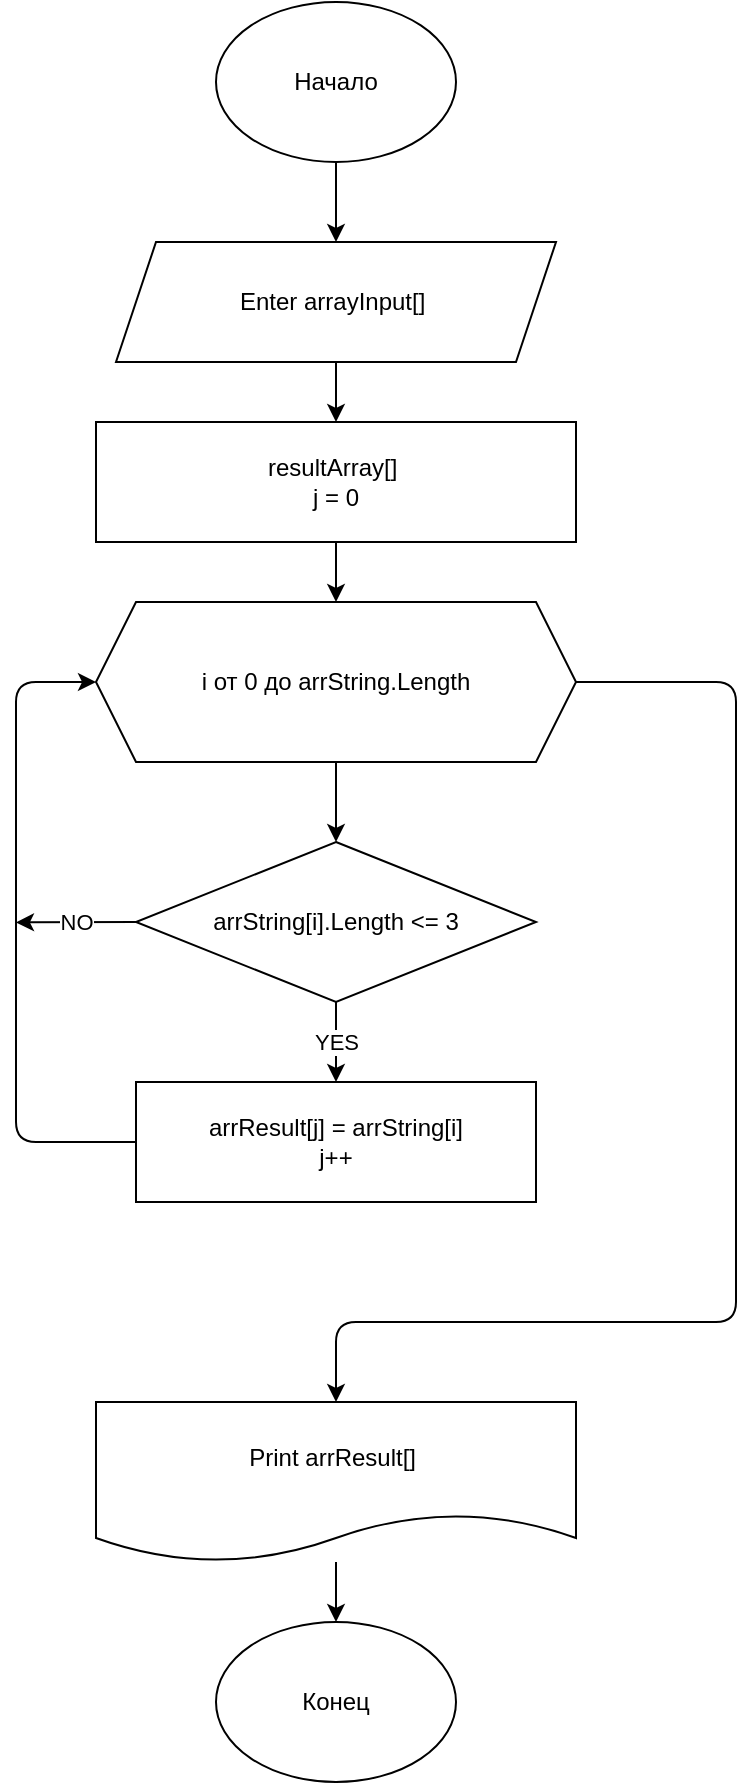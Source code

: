 <mxfile>
    <diagram id="RsGZDc4wtbBB79Y_2J3L" name="Страница 1">
        <mxGraphModel dx="810" dy="522" grid="1" gridSize="10" guides="1" tooltips="1" connect="1" arrows="1" fold="1" page="1" pageScale="1" pageWidth="827" pageHeight="1169" math="0" shadow="0">
            <root>
                <mxCell id="0"/>
                <mxCell id="1" parent="0"/>
                <mxCell id="4" style="edgeStyle=none;html=1;exitX=0.5;exitY=1;exitDx=0;exitDy=0;entryX=0.5;entryY=0;entryDx=0;entryDy=0;" parent="1" source="2" target="3" edge="1">
                    <mxGeometry relative="1" as="geometry"/>
                </mxCell>
                <mxCell id="2" value="Начало" style="ellipse;whiteSpace=wrap;html=1;" parent="1" vertex="1">
                    <mxGeometry x="220" y="20" width="120" height="80" as="geometry"/>
                </mxCell>
                <mxCell id="6" style="edgeStyle=none;html=1;exitX=0.5;exitY=1;exitDx=0;exitDy=0;entryX=0.5;entryY=0;entryDx=0;entryDy=0;" parent="1" source="3" target="5" edge="1">
                    <mxGeometry relative="1" as="geometry"/>
                </mxCell>
                <mxCell id="3" value="Enter arrayInput[]&amp;nbsp;" style="shape=parallelogram;perimeter=parallelogramPerimeter;whiteSpace=wrap;html=1;fixedSize=1;" parent="1" vertex="1">
                    <mxGeometry x="170" y="140" width="220" height="60" as="geometry"/>
                </mxCell>
                <mxCell id="8" style="edgeStyle=none;html=1;exitX=0.5;exitY=1;exitDx=0;exitDy=0;entryX=0.5;entryY=0;entryDx=0;entryDy=0;" parent="1" source="5" target="7" edge="1">
                    <mxGeometry relative="1" as="geometry"/>
                </mxCell>
                <mxCell id="5" value="resultArray[]&amp;nbsp;&lt;br&gt;j = 0" style="rounded=0;whiteSpace=wrap;html=1;" parent="1" vertex="1">
                    <mxGeometry x="160" y="230" width="240" height="60" as="geometry"/>
                </mxCell>
                <mxCell id="12" style="edgeStyle=none;html=1;exitX=0.5;exitY=1;exitDx=0;exitDy=0;entryX=0.5;entryY=0;entryDx=0;entryDy=0;" parent="1" source="7" target="9" edge="1">
                    <mxGeometry relative="1" as="geometry"/>
                </mxCell>
                <mxCell id="15" style="edgeStyle=none;html=1;" parent="1" source="7" edge="1">
                    <mxGeometry relative="1" as="geometry">
                        <mxPoint x="280" y="720" as="targetPoint"/>
                        <Array as="points">
                            <mxPoint x="480" y="360"/>
                            <mxPoint x="480" y="680"/>
                            <mxPoint x="280" y="680"/>
                        </Array>
                    </mxGeometry>
                </mxCell>
                <mxCell id="7" value="i от 0 до arrString.Length" style="shape=hexagon;perimeter=hexagonPerimeter2;whiteSpace=wrap;html=1;fixedSize=1;" parent="1" vertex="1">
                    <mxGeometry x="160" y="320" width="240" height="80" as="geometry"/>
                </mxCell>
                <mxCell id="14" value="NO" style="edgeStyle=none;html=1;exitX=0;exitY=0.5;exitDx=0;exitDy=0;" parent="1" source="9" edge="1">
                    <mxGeometry relative="1" as="geometry">
                        <mxPoint x="120" y="480.207" as="targetPoint"/>
                    </mxGeometry>
                </mxCell>
                <mxCell id="19" value="YES" style="edgeStyle=none;html=1;exitX=0.5;exitY=1;exitDx=0;exitDy=0;entryX=0.5;entryY=0;entryDx=0;entryDy=0;" edge="1" parent="1" source="9" target="10">
                    <mxGeometry relative="1" as="geometry"/>
                </mxCell>
                <mxCell id="9" value="arrString[i].Length &amp;lt;= 3" style="rhombus;whiteSpace=wrap;html=1;" parent="1" vertex="1">
                    <mxGeometry x="180" y="440" width="200" height="80" as="geometry"/>
                </mxCell>
                <mxCell id="13" style="edgeStyle=none;html=1;exitX=0;exitY=0.5;exitDx=0;exitDy=0;entryX=0;entryY=0.5;entryDx=0;entryDy=0;" parent="1" source="10" target="7" edge="1">
                    <mxGeometry relative="1" as="geometry">
                        <mxPoint x="110" y="590" as="targetPoint"/>
                        <Array as="points">
                            <mxPoint x="120" y="590"/>
                            <mxPoint x="120" y="480"/>
                            <mxPoint x="120" y="360"/>
                        </Array>
                    </mxGeometry>
                </mxCell>
                <mxCell id="10" value="arrResult[j] = arrString[i]&lt;br&gt;j++" style="rounded=0;whiteSpace=wrap;html=1;" parent="1" vertex="1">
                    <mxGeometry x="180" y="560" width="200" height="60" as="geometry"/>
                </mxCell>
                <mxCell id="18" style="edgeStyle=none;html=1;entryX=0.5;entryY=0;entryDx=0;entryDy=0;" parent="1" source="16" target="17" edge="1">
                    <mxGeometry relative="1" as="geometry"/>
                </mxCell>
                <mxCell id="16" value="Print arrResult[]&amp;nbsp;" style="shape=document;whiteSpace=wrap;html=1;boundedLbl=1;" parent="1" vertex="1">
                    <mxGeometry x="160" y="720" width="240" height="80" as="geometry"/>
                </mxCell>
                <mxCell id="17" value="Конец" style="ellipse;whiteSpace=wrap;html=1;" parent="1" vertex="1">
                    <mxGeometry x="220" y="830" width="120" height="80" as="geometry"/>
                </mxCell>
            </root>
        </mxGraphModel>
    </diagram>
</mxfile>